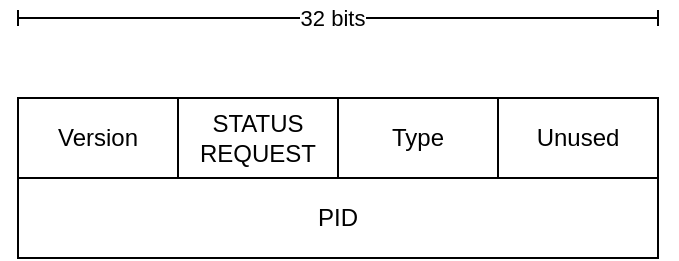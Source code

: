 <mxfile version="24.2.5" type="device">
  <diagram name="Page-1" id="nIZeUvzdUxajLwfs4vlB">
    <mxGraphModel dx="1434" dy="762" grid="1" gridSize="10" guides="1" tooltips="1" connect="1" arrows="1" fold="1" page="1" pageScale="1" pageWidth="850" pageHeight="1100" math="0" shadow="0">
      <root>
        <mxCell id="0" />
        <mxCell id="1" parent="0" />
        <mxCell id="AMP1nBro2CfA-EvaLM1G-1" value="&lt;div&gt;Version&lt;/div&gt;" style="rounded=0;whiteSpace=wrap;html=1;" parent="1" vertex="1">
          <mxGeometry x="160" y="120" width="80" height="40" as="geometry" />
        </mxCell>
        <mxCell id="AMP1nBro2CfA-EvaLM1G-2" value="" style="endArrow=baseDash;html=1;rounded=0;startArrow=baseDash;startFill=0;endFill=0;" parent="1" edge="1">
          <mxGeometry width="50" height="50" relative="1" as="geometry">
            <mxPoint x="160" y="80" as="sourcePoint" />
            <mxPoint x="480" y="80" as="targetPoint" />
          </mxGeometry>
        </mxCell>
        <mxCell id="AMP1nBro2CfA-EvaLM1G-3" value="32 bits" style="edgeLabel;html=1;align=center;verticalAlign=middle;resizable=0;points=[];" parent="AMP1nBro2CfA-EvaLM1G-2" vertex="1" connectable="0">
          <mxGeometry x="-0.022" relative="1" as="geometry">
            <mxPoint as="offset" />
          </mxGeometry>
        </mxCell>
        <mxCell id="AMP1nBro2CfA-EvaLM1G-4" value="STATUS&lt;div&gt;REQUEST&lt;/div&gt;" style="rounded=0;whiteSpace=wrap;html=1;" parent="1" vertex="1">
          <mxGeometry x="240" y="120" width="80" height="40" as="geometry" />
        </mxCell>
        <mxCell id="AMP1nBro2CfA-EvaLM1G-5" value="Type" style="rounded=0;whiteSpace=wrap;html=1;" parent="1" vertex="1">
          <mxGeometry x="320" y="120" width="80" height="40" as="geometry" />
        </mxCell>
        <mxCell id="AMP1nBro2CfA-EvaLM1G-6" value="Unused" style="rounded=0;whiteSpace=wrap;html=1;" parent="1" vertex="1">
          <mxGeometry x="400" y="120" width="80" height="40" as="geometry" />
        </mxCell>
        <mxCell id="AMP1nBro2CfA-EvaLM1G-7" value="PID" style="rounded=0;whiteSpace=wrap;html=1;" parent="1" vertex="1">
          <mxGeometry x="160" y="160" width="320" height="40" as="geometry" />
        </mxCell>
      </root>
    </mxGraphModel>
  </diagram>
</mxfile>
